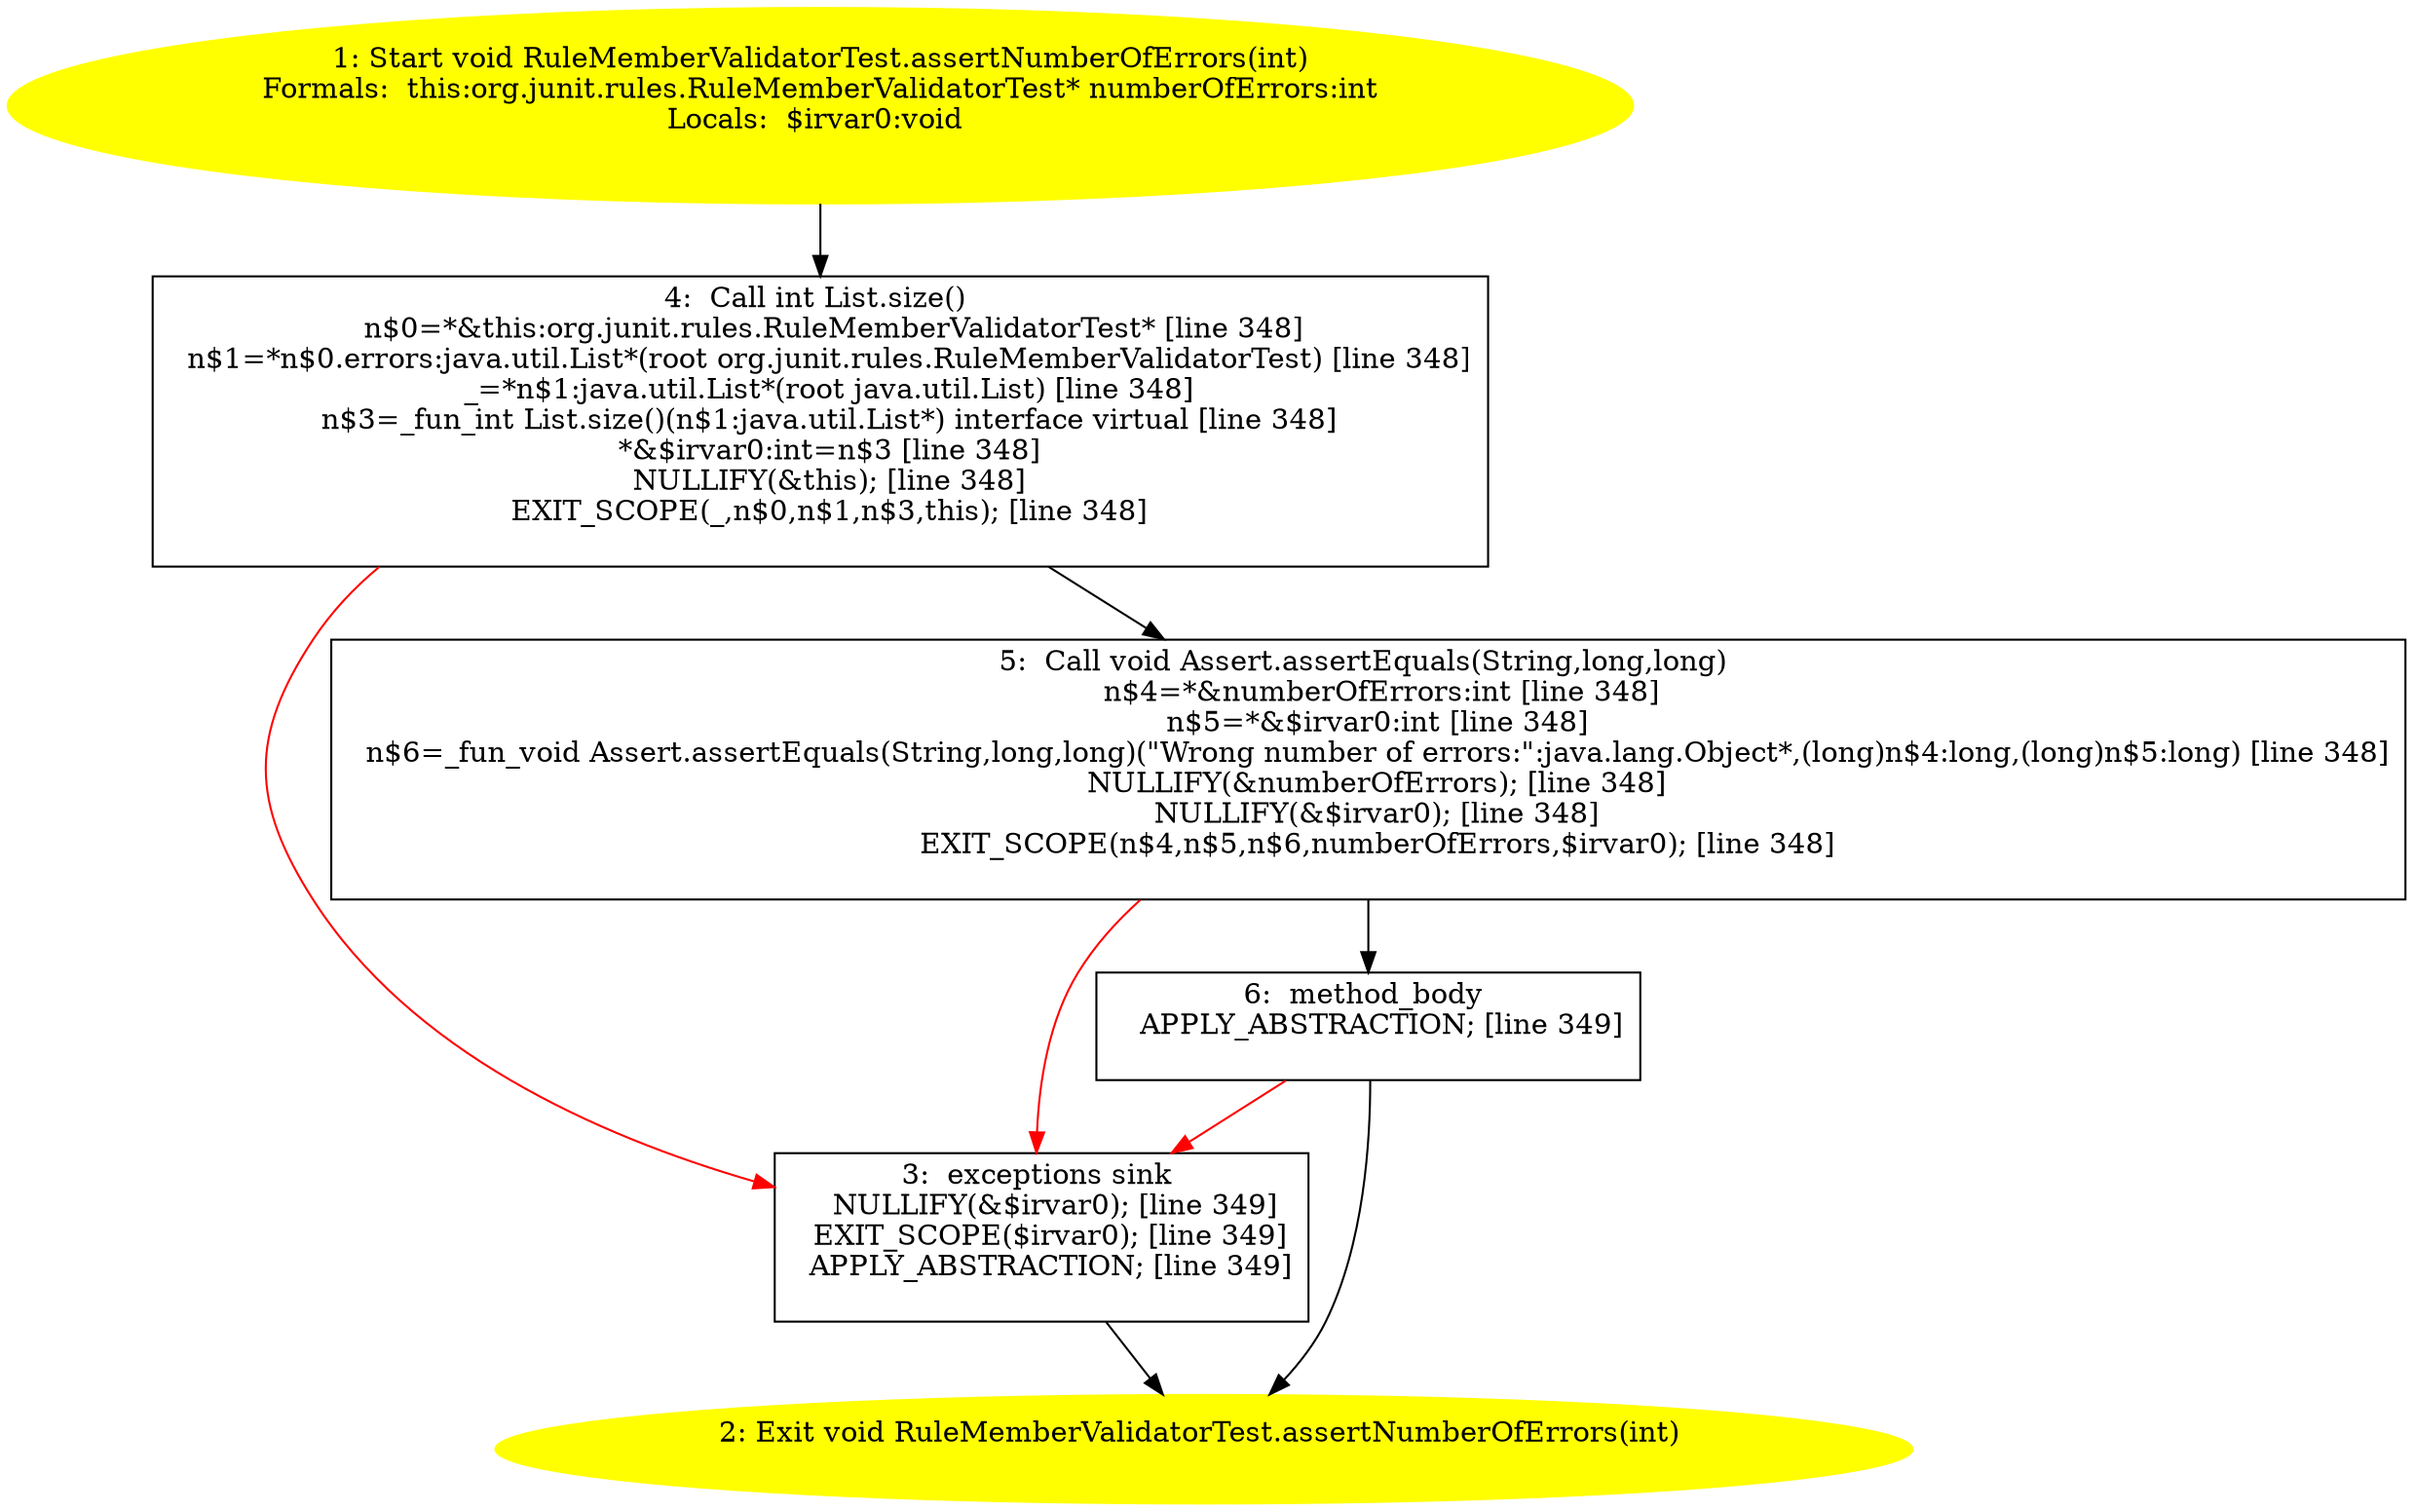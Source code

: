 /* @generated */
digraph cfg {
"org.junit.rules.RuleMemberValidatorTest.assertNumberOfErrors(int):void.fa7bfbb178673ed053dd7885acb8749c_1" [label="1: Start void RuleMemberValidatorTest.assertNumberOfErrors(int)\nFormals:  this:org.junit.rules.RuleMemberValidatorTest* numberOfErrors:int\nLocals:  $irvar0:void \n  " color=yellow style=filled]
	

	 "org.junit.rules.RuleMemberValidatorTest.assertNumberOfErrors(int):void.fa7bfbb178673ed053dd7885acb8749c_1" -> "org.junit.rules.RuleMemberValidatorTest.assertNumberOfErrors(int):void.fa7bfbb178673ed053dd7885acb8749c_4" ;
"org.junit.rules.RuleMemberValidatorTest.assertNumberOfErrors(int):void.fa7bfbb178673ed053dd7885acb8749c_2" [label="2: Exit void RuleMemberValidatorTest.assertNumberOfErrors(int) \n  " color=yellow style=filled]
	

"org.junit.rules.RuleMemberValidatorTest.assertNumberOfErrors(int):void.fa7bfbb178673ed053dd7885acb8749c_3" [label="3:  exceptions sink \n   NULLIFY(&$irvar0); [line 349]\n  EXIT_SCOPE($irvar0); [line 349]\n  APPLY_ABSTRACTION; [line 349]\n " shape="box"]
	

	 "org.junit.rules.RuleMemberValidatorTest.assertNumberOfErrors(int):void.fa7bfbb178673ed053dd7885acb8749c_3" -> "org.junit.rules.RuleMemberValidatorTest.assertNumberOfErrors(int):void.fa7bfbb178673ed053dd7885acb8749c_2" ;
"org.junit.rules.RuleMemberValidatorTest.assertNumberOfErrors(int):void.fa7bfbb178673ed053dd7885acb8749c_4" [label="4:  Call int List.size() \n   n$0=*&this:org.junit.rules.RuleMemberValidatorTest* [line 348]\n  n$1=*n$0.errors:java.util.List*(root org.junit.rules.RuleMemberValidatorTest) [line 348]\n  _=*n$1:java.util.List*(root java.util.List) [line 348]\n  n$3=_fun_int List.size()(n$1:java.util.List*) interface virtual [line 348]\n  *&$irvar0:int=n$3 [line 348]\n  NULLIFY(&this); [line 348]\n  EXIT_SCOPE(_,n$0,n$1,n$3,this); [line 348]\n " shape="box"]
	

	 "org.junit.rules.RuleMemberValidatorTest.assertNumberOfErrors(int):void.fa7bfbb178673ed053dd7885acb8749c_4" -> "org.junit.rules.RuleMemberValidatorTest.assertNumberOfErrors(int):void.fa7bfbb178673ed053dd7885acb8749c_5" ;
	 "org.junit.rules.RuleMemberValidatorTest.assertNumberOfErrors(int):void.fa7bfbb178673ed053dd7885acb8749c_4" -> "org.junit.rules.RuleMemberValidatorTest.assertNumberOfErrors(int):void.fa7bfbb178673ed053dd7885acb8749c_3" [color="red" ];
"org.junit.rules.RuleMemberValidatorTest.assertNumberOfErrors(int):void.fa7bfbb178673ed053dd7885acb8749c_5" [label="5:  Call void Assert.assertEquals(String,long,long) \n   n$4=*&numberOfErrors:int [line 348]\n  n$5=*&$irvar0:int [line 348]\n  n$6=_fun_void Assert.assertEquals(String,long,long)(\"Wrong number of errors:\":java.lang.Object*,(long)n$4:long,(long)n$5:long) [line 348]\n  NULLIFY(&numberOfErrors); [line 348]\n  NULLIFY(&$irvar0); [line 348]\n  EXIT_SCOPE(n$4,n$5,n$6,numberOfErrors,$irvar0); [line 348]\n " shape="box"]
	

	 "org.junit.rules.RuleMemberValidatorTest.assertNumberOfErrors(int):void.fa7bfbb178673ed053dd7885acb8749c_5" -> "org.junit.rules.RuleMemberValidatorTest.assertNumberOfErrors(int):void.fa7bfbb178673ed053dd7885acb8749c_6" ;
	 "org.junit.rules.RuleMemberValidatorTest.assertNumberOfErrors(int):void.fa7bfbb178673ed053dd7885acb8749c_5" -> "org.junit.rules.RuleMemberValidatorTest.assertNumberOfErrors(int):void.fa7bfbb178673ed053dd7885acb8749c_3" [color="red" ];
"org.junit.rules.RuleMemberValidatorTest.assertNumberOfErrors(int):void.fa7bfbb178673ed053dd7885acb8749c_6" [label="6:  method_body \n   APPLY_ABSTRACTION; [line 349]\n " shape="box"]
	

	 "org.junit.rules.RuleMemberValidatorTest.assertNumberOfErrors(int):void.fa7bfbb178673ed053dd7885acb8749c_6" -> "org.junit.rules.RuleMemberValidatorTest.assertNumberOfErrors(int):void.fa7bfbb178673ed053dd7885acb8749c_2" ;
	 "org.junit.rules.RuleMemberValidatorTest.assertNumberOfErrors(int):void.fa7bfbb178673ed053dd7885acb8749c_6" -> "org.junit.rules.RuleMemberValidatorTest.assertNumberOfErrors(int):void.fa7bfbb178673ed053dd7885acb8749c_3" [color="red" ];
}
